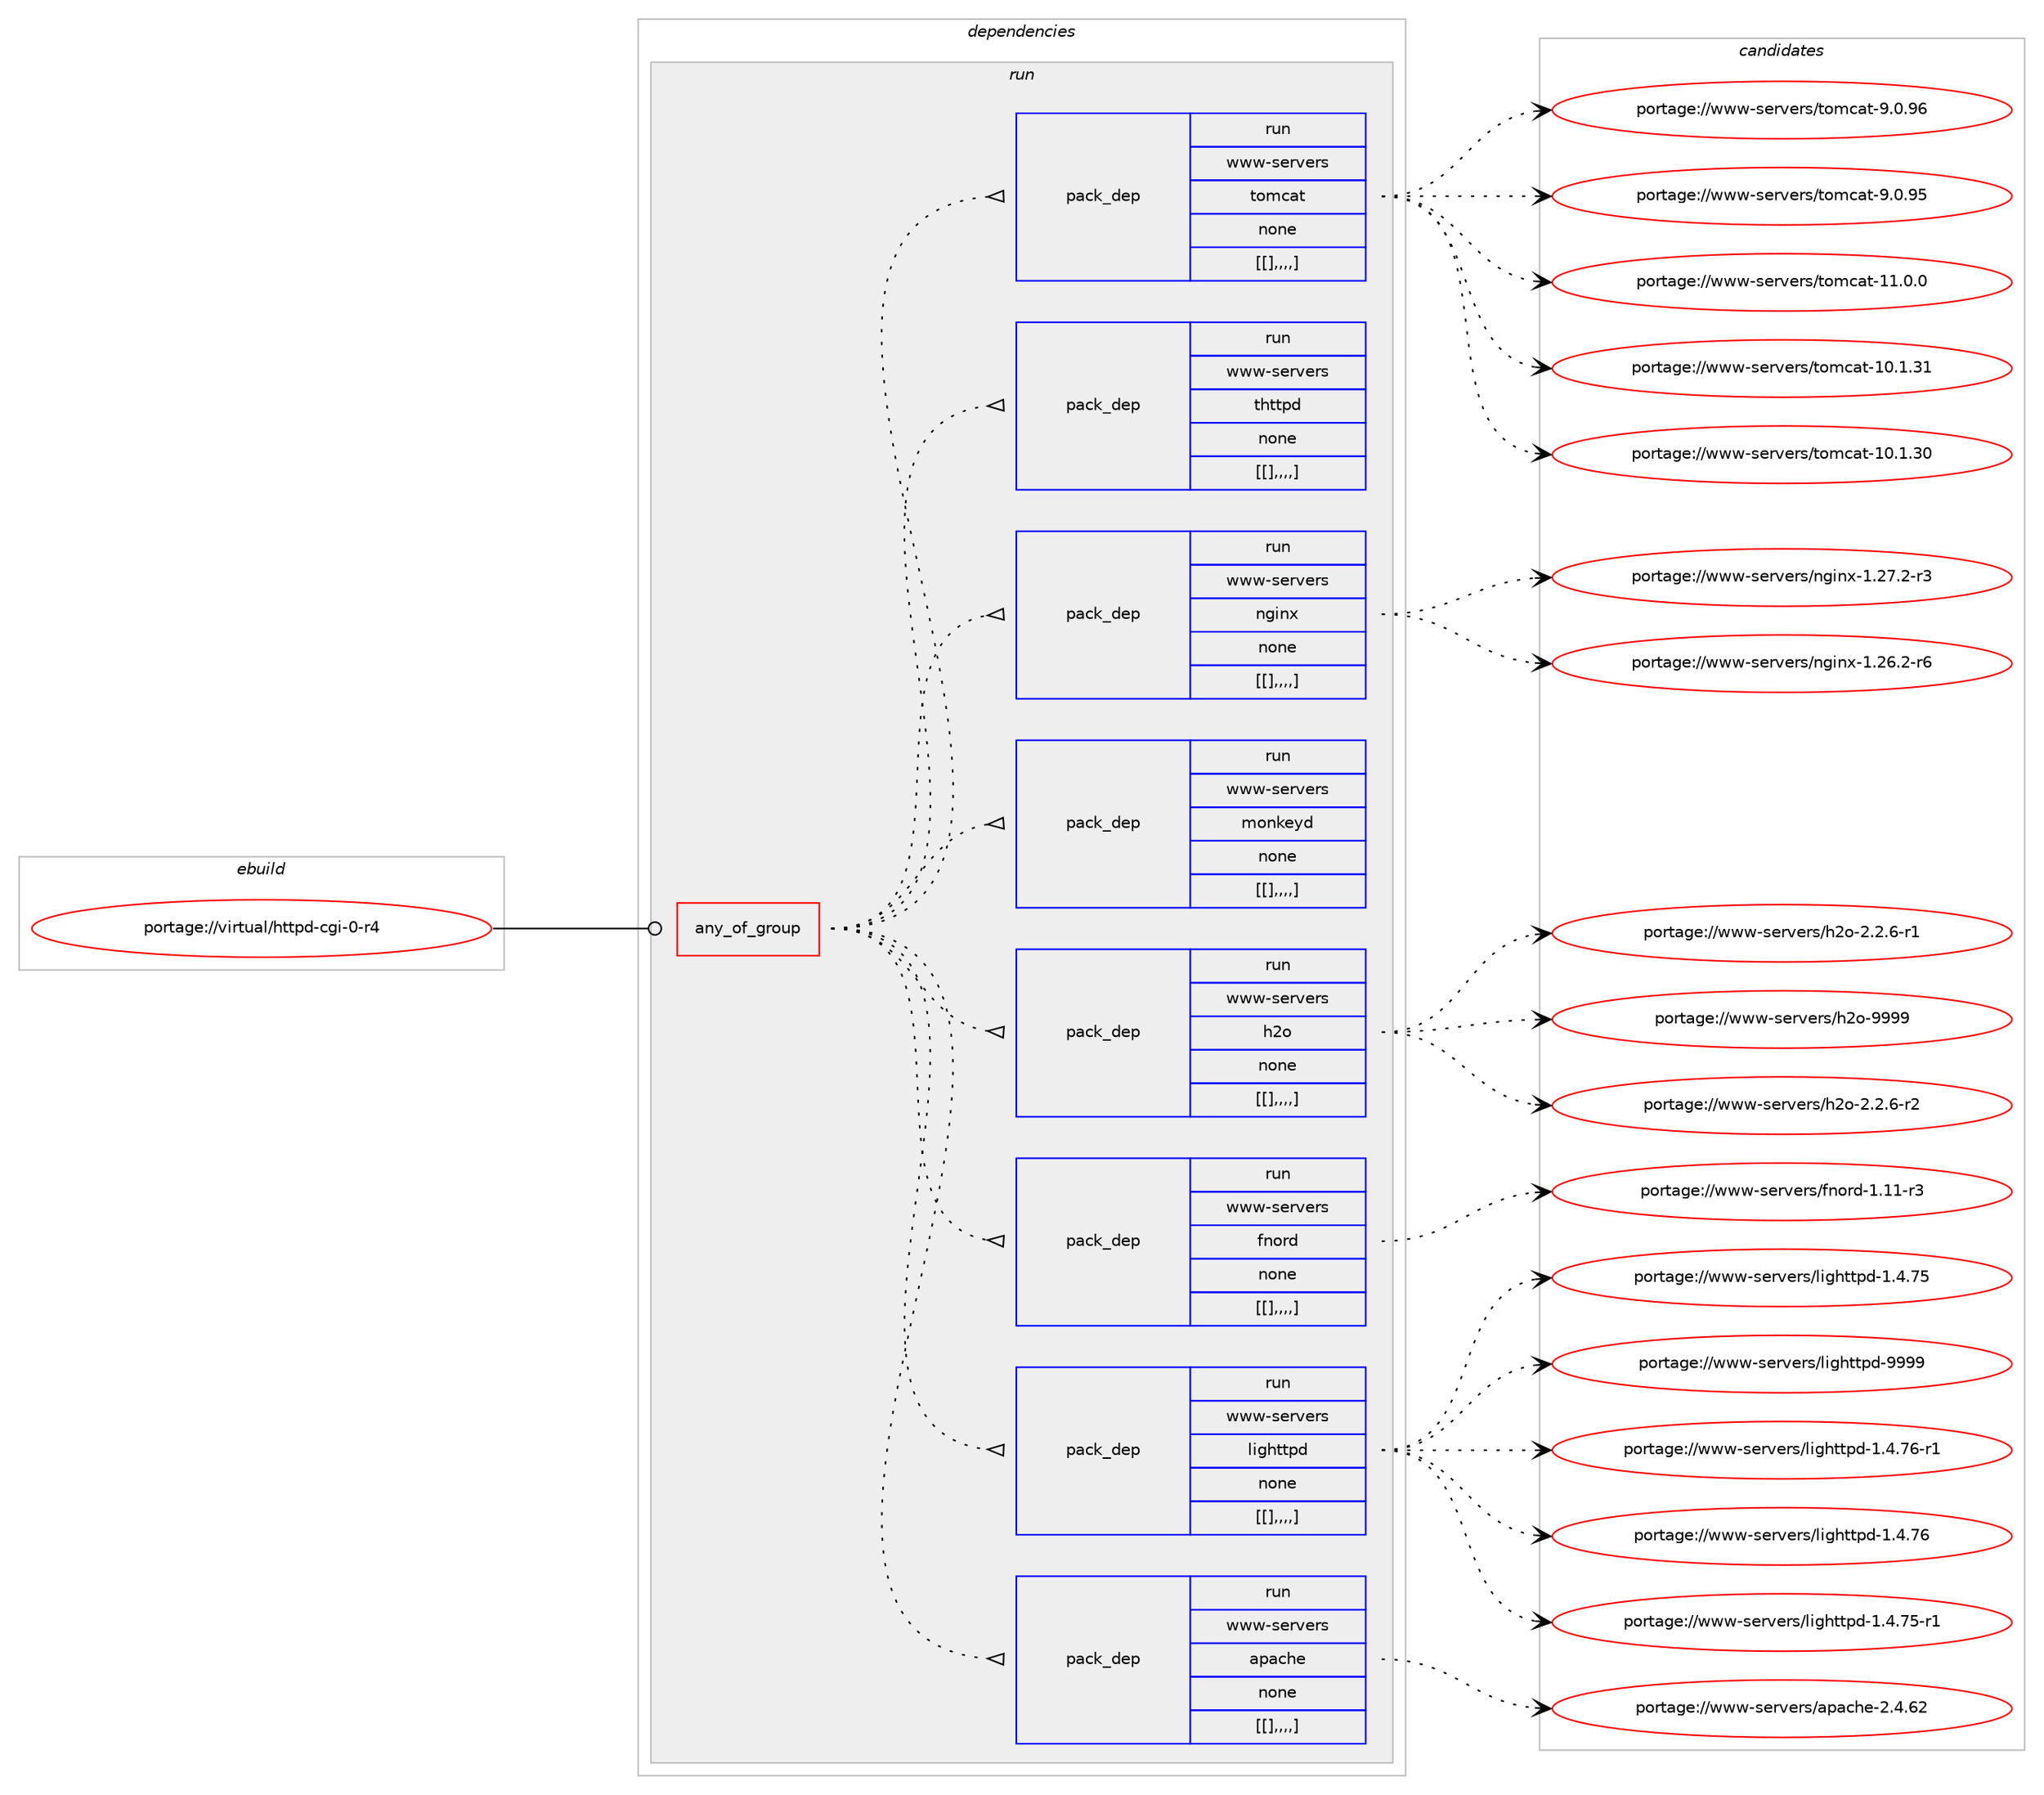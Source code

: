 digraph prolog {

# *************
# Graph options
# *************

newrank=true;
concentrate=true;
compound=true;
graph [rankdir=LR,fontname=Helvetica,fontsize=10,ranksep=1.5];#, ranksep=2.5, nodesep=0.2];
edge  [arrowhead=vee];
node  [fontname=Helvetica,fontsize=10];

# **********
# The ebuild
# **********

subgraph cluster_leftcol {
color=gray;
label=<<i>ebuild</i>>;
id [label="portage://virtual/httpd-cgi-0-r4", color=red, width=4, href="../virtual/httpd-cgi-0-r4.svg"];
}

# ****************
# The dependencies
# ****************

subgraph cluster_midcol {
color=gray;
label=<<i>dependencies</i>>;
subgraph cluster_compile {
fillcolor="#eeeeee";
style=filled;
label=<<i>compile</i>>;
}
subgraph cluster_compileandrun {
fillcolor="#eeeeee";
style=filled;
label=<<i>compile and run</i>>;
}
subgraph cluster_run {
fillcolor="#eeeeee";
style=filled;
label=<<i>run</i>>;
subgraph any30 {
dependency1452 [label=<<TABLE BORDER="0" CELLBORDER="1" CELLSPACING="0" CELLPADDING="4"><TR><TD CELLPADDING="10">any_of_group</TD></TR></TABLE>>, shape=none, color=red];subgraph pack1144 {
dependency1455 [label=<<TABLE BORDER="0" CELLBORDER="1" CELLSPACING="0" CELLPADDING="4" WIDTH="220"><TR><TD ROWSPAN="6" CELLPADDING="30">pack_dep</TD></TR><TR><TD WIDTH="110">run</TD></TR><TR><TD>www-servers</TD></TR><TR><TD>apache</TD></TR><TR><TD>none</TD></TR><TR><TD>[[],,,,]</TD></TR></TABLE>>, shape=none, color=blue];
}
dependency1452:e -> dependency1455:w [weight=20,style="dotted",arrowhead="oinv"];
subgraph pack1146 {
dependency1458 [label=<<TABLE BORDER="0" CELLBORDER="1" CELLSPACING="0" CELLPADDING="4" WIDTH="220"><TR><TD ROWSPAN="6" CELLPADDING="30">pack_dep</TD></TR><TR><TD WIDTH="110">run</TD></TR><TR><TD>www-servers</TD></TR><TR><TD>lighttpd</TD></TR><TR><TD>none</TD></TR><TR><TD>[[],,,,]</TD></TR></TABLE>>, shape=none, color=blue];
}
dependency1452:e -> dependency1458:w [weight=20,style="dotted",arrowhead="oinv"];
subgraph pack1150 {
dependency1463 [label=<<TABLE BORDER="0" CELLBORDER="1" CELLSPACING="0" CELLPADDING="4" WIDTH="220"><TR><TD ROWSPAN="6" CELLPADDING="30">pack_dep</TD></TR><TR><TD WIDTH="110">run</TD></TR><TR><TD>www-servers</TD></TR><TR><TD>fnord</TD></TR><TR><TD>none</TD></TR><TR><TD>[[],,,,]</TD></TR></TABLE>>, shape=none, color=blue];
}
dependency1452:e -> dependency1463:w [weight=20,style="dotted",arrowhead="oinv"];
subgraph pack1153 {
dependency1467 [label=<<TABLE BORDER="0" CELLBORDER="1" CELLSPACING="0" CELLPADDING="4" WIDTH="220"><TR><TD ROWSPAN="6" CELLPADDING="30">pack_dep</TD></TR><TR><TD WIDTH="110">run</TD></TR><TR><TD>www-servers</TD></TR><TR><TD>h2o</TD></TR><TR><TD>none</TD></TR><TR><TD>[[],,,,]</TD></TR></TABLE>>, shape=none, color=blue];
}
dependency1452:e -> dependency1467:w [weight=20,style="dotted",arrowhead="oinv"];
subgraph pack1154 {
dependency1469 [label=<<TABLE BORDER="0" CELLBORDER="1" CELLSPACING="0" CELLPADDING="4" WIDTH="220"><TR><TD ROWSPAN="6" CELLPADDING="30">pack_dep</TD></TR><TR><TD WIDTH="110">run</TD></TR><TR><TD>www-servers</TD></TR><TR><TD>monkeyd</TD></TR><TR><TD>none</TD></TR><TR><TD>[[],,,,]</TD></TR></TABLE>>, shape=none, color=blue];
}
dependency1452:e -> dependency1469:w [weight=20,style="dotted",arrowhead="oinv"];
subgraph pack1157 {
dependency1473 [label=<<TABLE BORDER="0" CELLBORDER="1" CELLSPACING="0" CELLPADDING="4" WIDTH="220"><TR><TD ROWSPAN="6" CELLPADDING="30">pack_dep</TD></TR><TR><TD WIDTH="110">run</TD></TR><TR><TD>www-servers</TD></TR><TR><TD>nginx</TD></TR><TR><TD>none</TD></TR><TR><TD>[[],,,,]</TD></TR></TABLE>>, shape=none, color=blue];
}
dependency1452:e -> dependency1473:w [weight=20,style="dotted",arrowhead="oinv"];
subgraph pack1161 {
dependency1477 [label=<<TABLE BORDER="0" CELLBORDER="1" CELLSPACING="0" CELLPADDING="4" WIDTH="220"><TR><TD ROWSPAN="6" CELLPADDING="30">pack_dep</TD></TR><TR><TD WIDTH="110">run</TD></TR><TR><TD>www-servers</TD></TR><TR><TD>thttpd</TD></TR><TR><TD>none</TD></TR><TR><TD>[[],,,,]</TD></TR></TABLE>>, shape=none, color=blue];
}
dependency1452:e -> dependency1477:w [weight=20,style="dotted",arrowhead="oinv"];
subgraph pack1163 {
dependency1481 [label=<<TABLE BORDER="0" CELLBORDER="1" CELLSPACING="0" CELLPADDING="4" WIDTH="220"><TR><TD ROWSPAN="6" CELLPADDING="30">pack_dep</TD></TR><TR><TD WIDTH="110">run</TD></TR><TR><TD>www-servers</TD></TR><TR><TD>tomcat</TD></TR><TR><TD>none</TD></TR><TR><TD>[[],,,,]</TD></TR></TABLE>>, shape=none, color=blue];
}
dependency1452:e -> dependency1481:w [weight=20,style="dotted",arrowhead="oinv"];
}
id:e -> dependency1452:w [weight=20,style="solid",arrowhead="odot"];
}
}

# **************
# The candidates
# **************

subgraph cluster_choices {
rank=same;
color=gray;
label=<<i>candidates</i>>;

subgraph choice1090 {
color=black;
nodesep=1;
choice119119119451151011141181011141154797112979910410145504652465450 [label="portage://www-servers/apache-2.4.62", color=red, width=4,href="../www-servers/apache-2.4.62.svg"];
dependency1455:e -> choice119119119451151011141181011141154797112979910410145504652465450:w [style=dotted,weight="100"];
}
subgraph choice1092 {
color=black;
nodesep=1;
choice11911911945115101114118101114115471081051031041161161121004557575757 [label="portage://www-servers/lighttpd-9999", color=red, width=4,href="../www-servers/lighttpd-9999.svg"];
choice1191191194511510111411810111411547108105103104116116112100454946524655544511449 [label="portage://www-servers/lighttpd-1.4.76-r1", color=red, width=4,href="../www-servers/lighttpd-1.4.76-r1.svg"];
choice119119119451151011141181011141154710810510310411611611210045494652465554 [label="portage://www-servers/lighttpd-1.4.76", color=red, width=4,href="../www-servers/lighttpd-1.4.76.svg"];
choice1191191194511510111411810111411547108105103104116116112100454946524655534511449 [label="portage://www-servers/lighttpd-1.4.75-r1", color=red, width=4,href="../www-servers/lighttpd-1.4.75-r1.svg"];
choice119119119451151011141181011141154710810510310411611611210045494652465553 [label="portage://www-servers/lighttpd-1.4.75", color=red, width=4,href="../www-servers/lighttpd-1.4.75.svg"];
dependency1458:e -> choice11911911945115101114118101114115471081051031041161161121004557575757:w [style=dotted,weight="100"];
dependency1458:e -> choice1191191194511510111411810111411547108105103104116116112100454946524655544511449:w [style=dotted,weight="100"];
dependency1458:e -> choice119119119451151011141181011141154710810510310411611611210045494652465554:w [style=dotted,weight="100"];
dependency1458:e -> choice1191191194511510111411810111411547108105103104116116112100454946524655534511449:w [style=dotted,weight="100"];
dependency1458:e -> choice119119119451151011141181011141154710810510310411611611210045494652465553:w [style=dotted,weight="100"];
}
subgraph choice1099 {
color=black;
nodesep=1;
choice119119119451151011141181011141154710211011111410045494649494511451 [label="portage://www-servers/fnord-1.11-r3", color=red, width=4,href="../www-servers/fnord-1.11-r3.svg"];
dependency1463:e -> choice119119119451151011141181011141154710211011111410045494649494511451:w [style=dotted,weight="100"];
}
subgraph choice1102 {
color=black;
nodesep=1;
choice1191191194511510111411810111411547104501114557575757 [label="portage://www-servers/h2o-9999", color=red, width=4,href="../www-servers/h2o-9999.svg"];
choice1191191194511510111411810111411547104501114550465046544511450 [label="portage://www-servers/h2o-2.2.6-r2", color=red, width=4,href="../www-servers/h2o-2.2.6-r2.svg"];
choice1191191194511510111411810111411547104501114550465046544511449 [label="portage://www-servers/h2o-2.2.6-r1", color=red, width=4,href="../www-servers/h2o-2.2.6-r1.svg"];
dependency1467:e -> choice1191191194511510111411810111411547104501114557575757:w [style=dotted,weight="100"];
dependency1467:e -> choice1191191194511510111411810111411547104501114550465046544511450:w [style=dotted,weight="100"];
dependency1467:e -> choice1191191194511510111411810111411547104501114550465046544511449:w [style=dotted,weight="100"];
}
subgraph choice1104 {
color=black;
nodesep=1;
}
subgraph choice1105 {
color=black;
nodesep=1;
choice1191191194511510111411810111411547110103105110120454946505546504511451 [label="portage://www-servers/nginx-1.27.2-r3", color=red, width=4,href="../www-servers/nginx-1.27.2-r3.svg"];
choice1191191194511510111411810111411547110103105110120454946505446504511454 [label="portage://www-servers/nginx-1.26.2-r6", color=red, width=4,href="../www-servers/nginx-1.26.2-r6.svg"];
dependency1473:e -> choice1191191194511510111411810111411547110103105110120454946505546504511451:w [style=dotted,weight="100"];
dependency1473:e -> choice1191191194511510111411810111411547110103105110120454946505446504511454:w [style=dotted,weight="100"];
}
subgraph choice1109 {
color=black;
nodesep=1;
}
subgraph choice1110 {
color=black;
nodesep=1;
choice1191191194511510111411810111411547116111109999711645494946484648 [label="portage://www-servers/tomcat-11.0.0", color=red, width=4,href="../www-servers/tomcat-11.0.0.svg"];
choice119119119451151011141181011141154711611110999971164549484649465149 [label="portage://www-servers/tomcat-10.1.31", color=red, width=4,href="../www-servers/tomcat-10.1.31.svg"];
choice119119119451151011141181011141154711611110999971164549484649465148 [label="portage://www-servers/tomcat-10.1.30", color=red, width=4,href="../www-servers/tomcat-10.1.30.svg"];
choice1191191194511510111411810111411547116111109999711645574648465754 [label="portage://www-servers/tomcat-9.0.96", color=red, width=4,href="../www-servers/tomcat-9.0.96.svg"];
choice1191191194511510111411810111411547116111109999711645574648465753 [label="portage://www-servers/tomcat-9.0.95", color=red, width=4,href="../www-servers/tomcat-9.0.95.svg"];
dependency1481:e -> choice1191191194511510111411810111411547116111109999711645494946484648:w [style=dotted,weight="100"];
dependency1481:e -> choice119119119451151011141181011141154711611110999971164549484649465149:w [style=dotted,weight="100"];
dependency1481:e -> choice119119119451151011141181011141154711611110999971164549484649465148:w [style=dotted,weight="100"];
dependency1481:e -> choice1191191194511510111411810111411547116111109999711645574648465754:w [style=dotted,weight="100"];
dependency1481:e -> choice1191191194511510111411810111411547116111109999711645574648465753:w [style=dotted,weight="100"];
}
}

}
